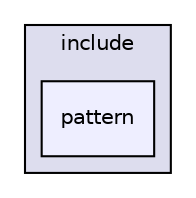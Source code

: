 digraph "/home/xshell/git/RehtSe/include/pattern" {
  compound=true
  node [ fontsize="10", fontname="Helvetica"];
  edge [ labelfontsize="10", labelfontname="Helvetica"];
  subgraph clusterdir_d44c64559bbebec7f509842c48db8b23 {
    graph [ bgcolor="#ddddee", pencolor="black", label="include" fontname="Helvetica", fontsize="10", URL="dir_d44c64559bbebec7f509842c48db8b23.html"]
  dir_7edec1f37a7157fc9623c9e0d13d96ef [shape=box, label="pattern", style="filled", fillcolor="#eeeeff", pencolor="black", URL="dir_7edec1f37a7157fc9623c9e0d13d96ef.html"];
  }
}
